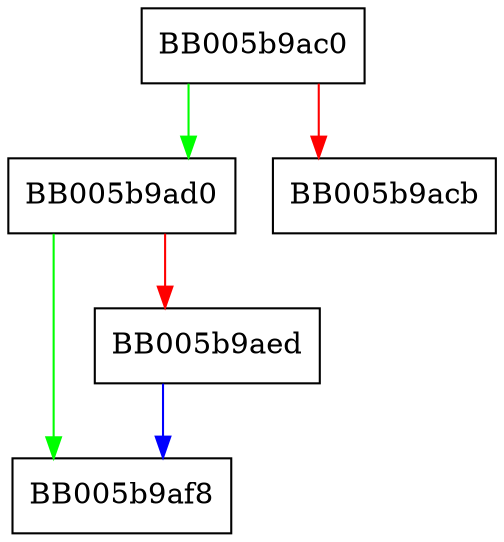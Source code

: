 digraph EVP_EncodeFinal {
  node [shape="box"];
  graph [splines=ortho];
  BB005b9ac0 -> BB005b9ad0 [color="green"];
  BB005b9ac0 -> BB005b9acb [color="red"];
  BB005b9ad0 -> BB005b9af8 [color="green"];
  BB005b9ad0 -> BB005b9aed [color="red"];
  BB005b9aed -> BB005b9af8 [color="blue"];
}